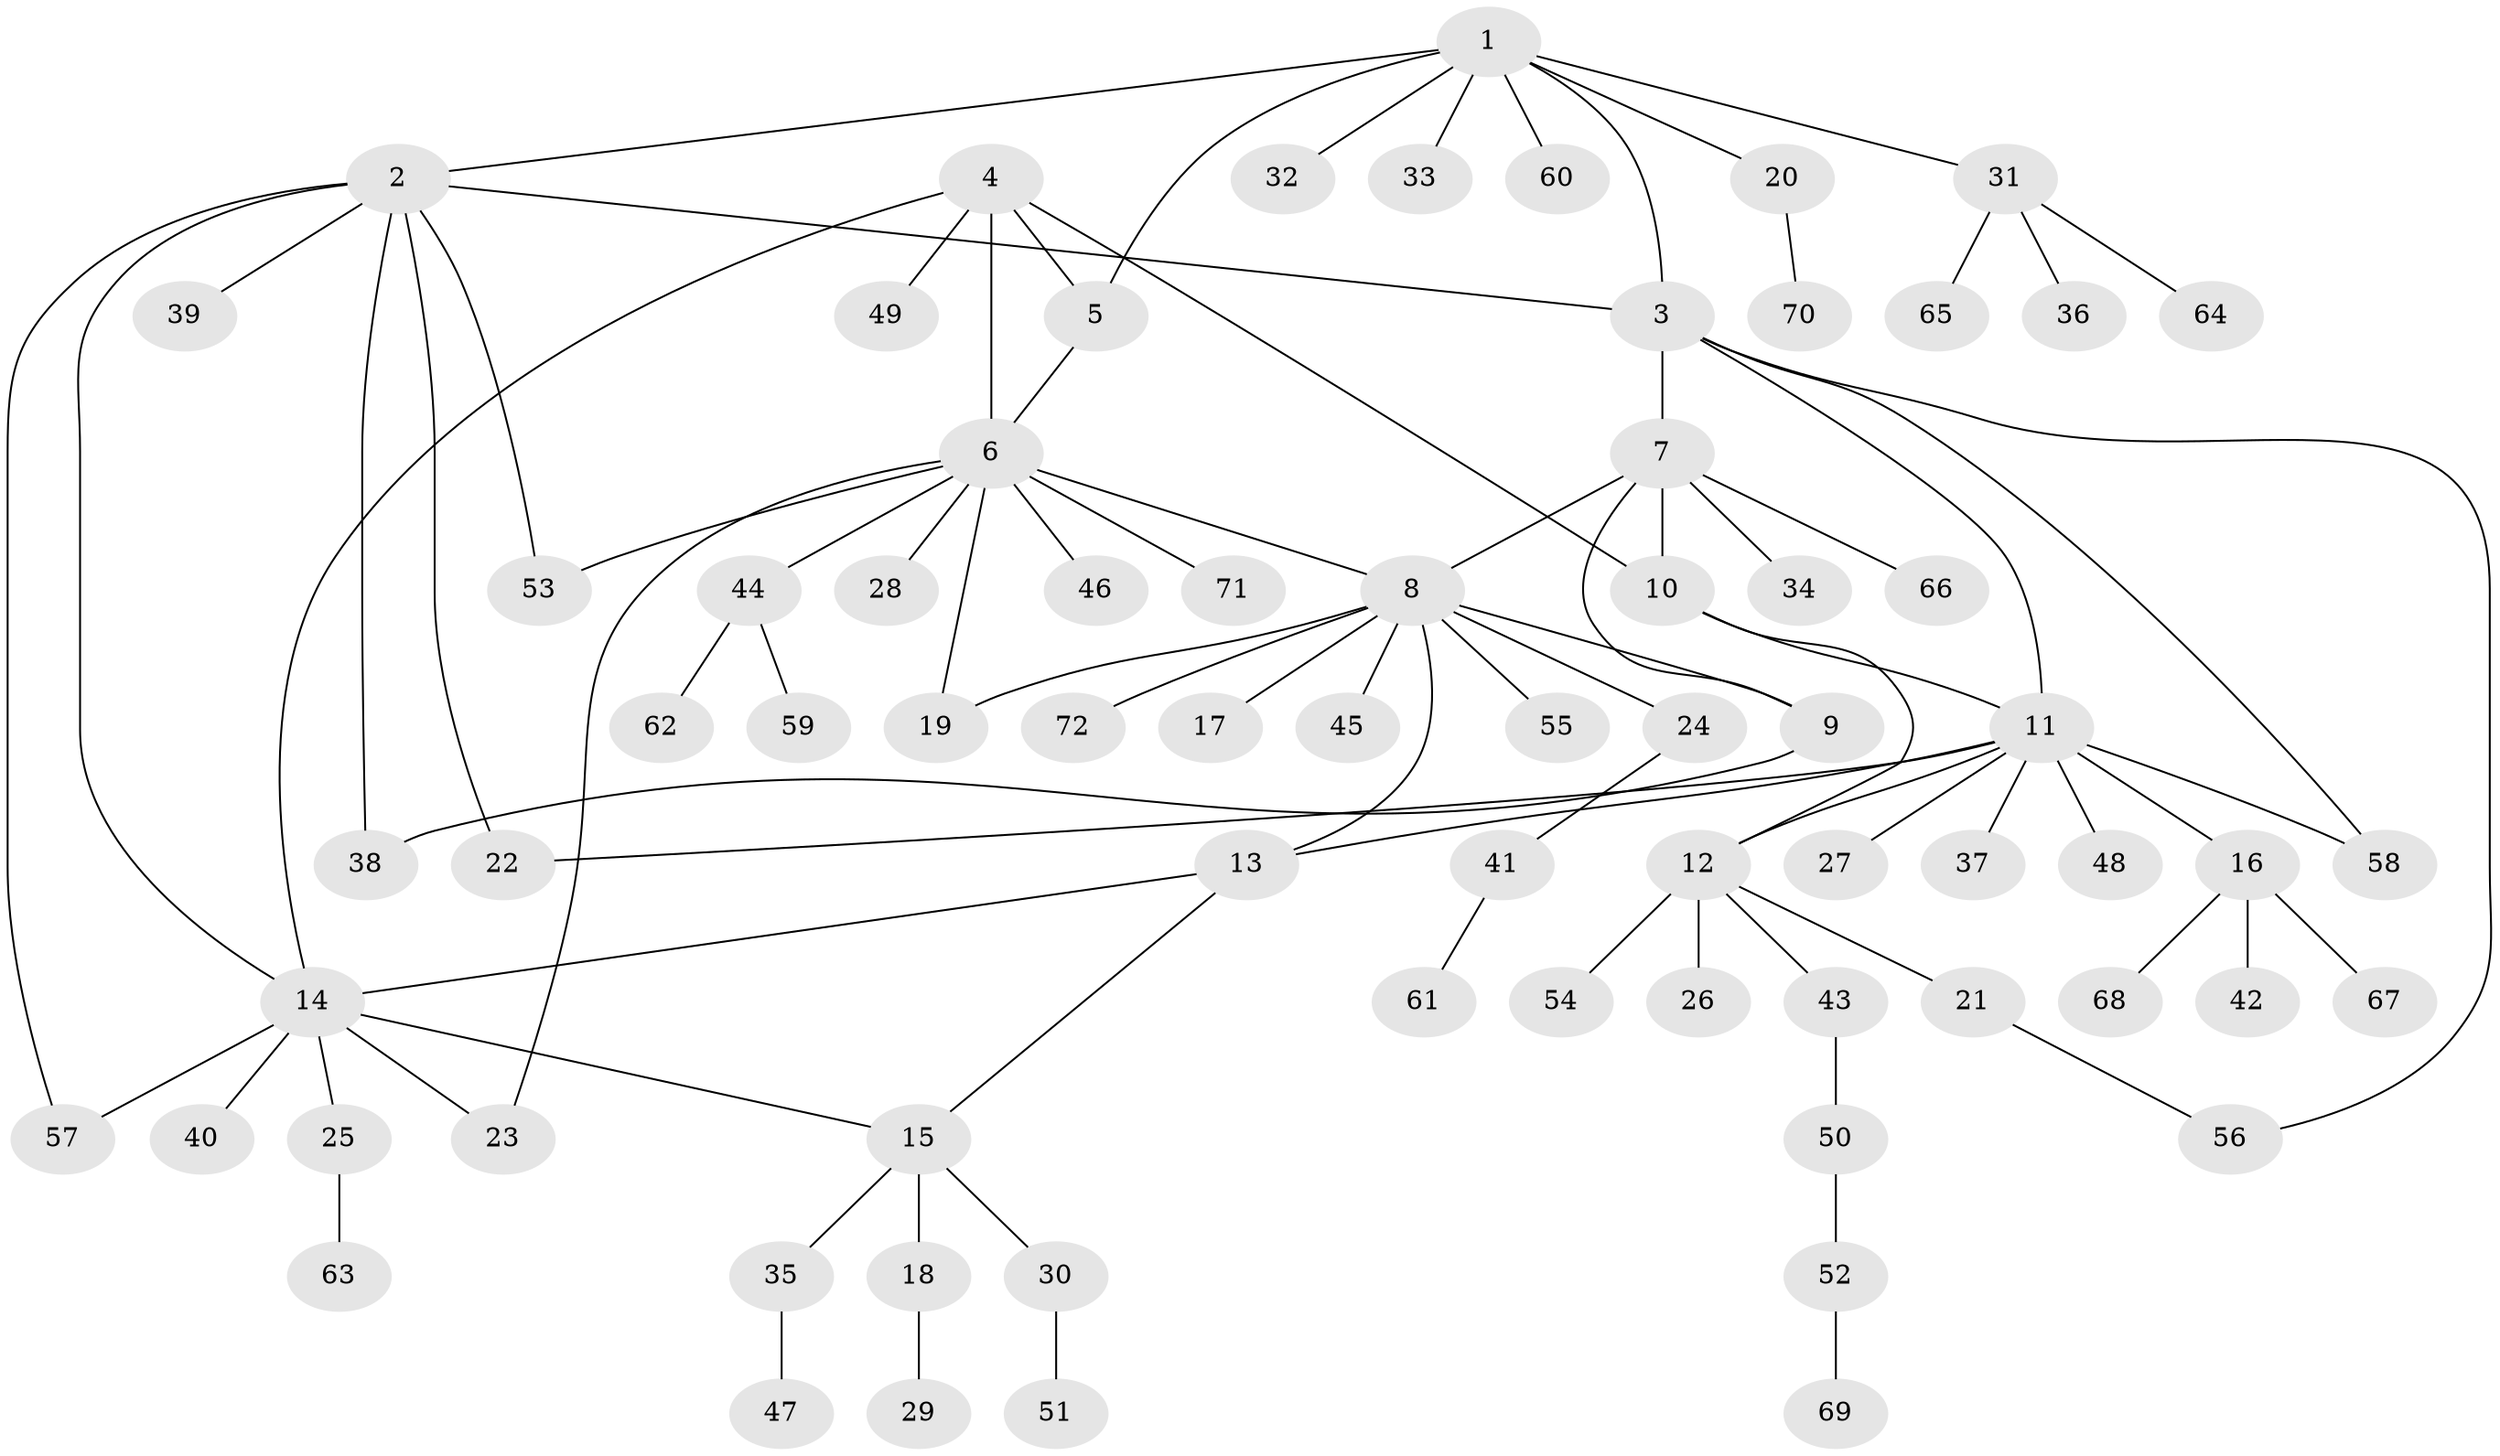 // Generated by graph-tools (version 1.1) at 2025/37/03/09/25 02:37:12]
// undirected, 72 vertices, 90 edges
graph export_dot {
graph [start="1"]
  node [color=gray90,style=filled];
  1;
  2;
  3;
  4;
  5;
  6;
  7;
  8;
  9;
  10;
  11;
  12;
  13;
  14;
  15;
  16;
  17;
  18;
  19;
  20;
  21;
  22;
  23;
  24;
  25;
  26;
  27;
  28;
  29;
  30;
  31;
  32;
  33;
  34;
  35;
  36;
  37;
  38;
  39;
  40;
  41;
  42;
  43;
  44;
  45;
  46;
  47;
  48;
  49;
  50;
  51;
  52;
  53;
  54;
  55;
  56;
  57;
  58;
  59;
  60;
  61;
  62;
  63;
  64;
  65;
  66;
  67;
  68;
  69;
  70;
  71;
  72;
  1 -- 2;
  1 -- 3;
  1 -- 5;
  1 -- 20;
  1 -- 31;
  1 -- 32;
  1 -- 33;
  1 -- 60;
  2 -- 3;
  2 -- 14;
  2 -- 22;
  2 -- 38;
  2 -- 39;
  2 -- 53;
  2 -- 57;
  3 -- 7;
  3 -- 11;
  3 -- 56;
  3 -- 58;
  4 -- 5;
  4 -- 6;
  4 -- 10;
  4 -- 14;
  4 -- 49;
  5 -- 6;
  6 -- 8;
  6 -- 19;
  6 -- 23;
  6 -- 28;
  6 -- 44;
  6 -- 46;
  6 -- 53;
  6 -- 71;
  7 -- 8;
  7 -- 9;
  7 -- 10;
  7 -- 34;
  7 -- 66;
  8 -- 9;
  8 -- 13;
  8 -- 17;
  8 -- 19;
  8 -- 24;
  8 -- 45;
  8 -- 55;
  8 -- 72;
  9 -- 38;
  10 -- 11;
  10 -- 12;
  11 -- 12;
  11 -- 13;
  11 -- 16;
  11 -- 22;
  11 -- 27;
  11 -- 37;
  11 -- 48;
  11 -- 58;
  12 -- 21;
  12 -- 26;
  12 -- 43;
  12 -- 54;
  13 -- 14;
  13 -- 15;
  14 -- 15;
  14 -- 23;
  14 -- 25;
  14 -- 40;
  14 -- 57;
  15 -- 18;
  15 -- 30;
  15 -- 35;
  16 -- 42;
  16 -- 67;
  16 -- 68;
  18 -- 29;
  20 -- 70;
  21 -- 56;
  24 -- 41;
  25 -- 63;
  30 -- 51;
  31 -- 36;
  31 -- 64;
  31 -- 65;
  35 -- 47;
  41 -- 61;
  43 -- 50;
  44 -- 59;
  44 -- 62;
  50 -- 52;
  52 -- 69;
}
